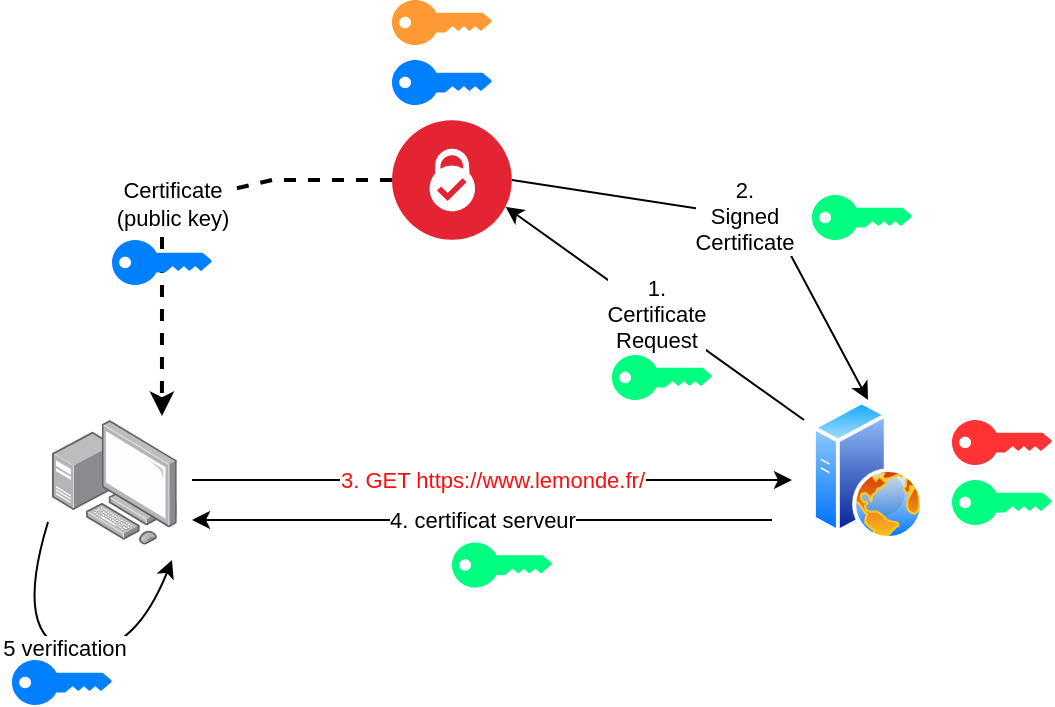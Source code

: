 <mxfile version="16.2.7" type="device"><diagram id="WRZK5UfP7fPJYna3u9Z0" name="Page-1"><mxGraphModel dx="972" dy="656" grid="1" gridSize="10" guides="1" tooltips="1" connect="1" arrows="1" fold="1" page="1" pageScale="1" pageWidth="850" pageHeight="1100" math="0" shadow="0"><root><mxCell id="0"/><mxCell id="1" parent="0"/><mxCell id="dvl0O6AwpbABVw4k6zyo-2" value="" style="aspect=fixed;perimeter=ellipsePerimeter;html=1;align=center;shadow=0;dashed=0;fontColor=#4277BB;labelBackgroundColor=#ffffff;fontSize=12;spacingTop=3;image;image=img/lib/ibm/blockchain/certificate_authority.svg;" vertex="1" parent="1"><mxGeometry x="290" y="170" width="60" height="60" as="geometry"/></mxCell><mxCell id="dvl0O6AwpbABVw4k6zyo-6" value="" style="points=[];aspect=fixed;html=1;align=center;shadow=0;dashed=0;image;image=img/lib/allied_telesis/computer_and_terminals/Personal_Computer_with_Server.svg;" vertex="1" parent="1"><mxGeometry x="120" y="320" width="62.4" height="62.4" as="geometry"/></mxCell><mxCell id="dvl0O6AwpbABVw4k6zyo-7" value="" style="aspect=fixed;perimeter=ellipsePerimeter;html=1;align=center;shadow=0;dashed=0;spacingTop=3;image;image=img/lib/active_directory/web_server.svg;" vertex="1" parent="1"><mxGeometry x="500" y="310" width="56" height="70" as="geometry"/></mxCell><mxCell id="dvl0O6AwpbABVw4k6zyo-8" value="&lt;div&gt;1.&lt;/div&gt;&lt;div&gt;Certificate&lt;/div&gt;&lt;div&gt;Request&lt;br&gt;&lt;/div&gt;" style="endArrow=classic;html=1;rounded=0;entryX=1;entryY=0.75;entryDx=0;entryDy=0;exitX=-0.071;exitY=0.143;exitDx=0;exitDy=0;exitPerimeter=0;" edge="1" parent="1" source="dvl0O6AwpbABVw4k6zyo-7" target="dvl0O6AwpbABVw4k6zyo-2"><mxGeometry width="50" height="50" relative="1" as="geometry"><mxPoint x="400" y="360" as="sourcePoint"/><mxPoint x="450" y="310" as="targetPoint"/></mxGeometry></mxCell><mxCell id="dvl0O6AwpbABVw4k6zyo-9" value="&lt;div&gt;2. &lt;br&gt;&lt;/div&gt;&lt;div&gt;Signed &lt;br&gt;&lt;/div&gt;&lt;div&gt;Certificate&lt;/div&gt;" style="endArrow=classic;html=1;rounded=0;exitX=1;exitY=0.5;exitDx=0;exitDy=0;entryX=0.5;entryY=0;entryDx=0;entryDy=0;" edge="1" parent="1" source="dvl0O6AwpbABVw4k6zyo-2" target="dvl0O6AwpbABVw4k6zyo-7"><mxGeometry width="50" height="50" relative="1" as="geometry"><mxPoint x="506.024" y="280.01" as="sourcePoint"/><mxPoint x="560" y="210" as="targetPoint"/><Array as="points"><mxPoint x="480" y="220"/></Array></mxGeometry></mxCell><mxCell id="dvl0O6AwpbABVw4k6zyo-10" value="Certificate&lt;br&gt;(public key)" style="endArrow=classic;html=1;rounded=0;exitX=0;exitY=0.5;exitDx=0;exitDy=0;entryX=0.881;entryY=-0.032;entryDx=0;entryDy=0;entryPerimeter=0;dashed=1;strokeWidth=2;" edge="1" parent="1" source="dvl0O6AwpbABVw4k6zyo-2" target="dvl0O6AwpbABVw4k6zyo-6"><mxGeometry width="50" height="50" relative="1" as="geometry"><mxPoint x="400" y="360" as="sourcePoint"/><mxPoint x="450" y="310" as="targetPoint"/><Array as="points"><mxPoint x="230" y="200"/><mxPoint x="175" y="213"/></Array></mxGeometry></mxCell><mxCell id="dvl0O6AwpbABVw4k6zyo-11" value="" style="points=[[0,0.5,0],[0.24,0,0],[0.5,0.28,0],[0.995,0.475,0],[0.5,0.72,0],[0.24,1,0]];verticalLabelPosition=bottom;sketch=0;html=1;verticalAlign=top;aspect=fixed;align=center;pointerEvents=1;shape=mxgraph.cisco19.key;fillColor=#FF3333;strokeColor=none;" vertex="1" parent="1"><mxGeometry x="570" y="320" width="50" height="22.5" as="geometry"/></mxCell><mxCell id="dvl0O6AwpbABVw4k6zyo-12" value="" style="points=[[0,0.5,0],[0.24,0,0],[0.5,0.28,0],[0.995,0.475,0],[0.5,0.72,0],[0.24,1,0]];verticalLabelPosition=bottom;sketch=0;html=1;verticalAlign=top;aspect=fixed;align=center;pointerEvents=1;shape=mxgraph.cisco19.key;fillColor=#00FF80;strokeColor=none;" vertex="1" parent="1"><mxGeometry x="400" y="287.5" width="50" height="22.5" as="geometry"/></mxCell><mxCell id="dvl0O6AwpbABVw4k6zyo-13" value="" style="points=[[0,0.5,0],[0.24,0,0],[0.5,0.28,0],[0.995,0.475,0],[0.5,0.72,0],[0.24,1,0]];verticalLabelPosition=bottom;sketch=0;html=1;verticalAlign=top;aspect=fixed;align=center;pointerEvents=1;shape=mxgraph.cisco19.key;fillColor=#FF9933;strokeColor=none;" vertex="1" parent="1"><mxGeometry x="290" y="110" width="50" height="22.5" as="geometry"/></mxCell><mxCell id="dvl0O6AwpbABVw4k6zyo-15" value="" style="points=[[0,0.5,0],[0.24,0,0],[0.5,0.28,0],[0.995,0.475,0],[0.5,0.72,0],[0.24,1,0]];verticalLabelPosition=bottom;sketch=0;html=1;verticalAlign=top;aspect=fixed;align=center;pointerEvents=1;shape=mxgraph.cisco19.key;fillColor=#00FF80;strokeColor=none;" vertex="1" parent="1"><mxGeometry x="570" y="350" width="50" height="22.5" as="geometry"/></mxCell><mxCell id="dvl0O6AwpbABVw4k6zyo-18" value="3. GET https://www.lemonde.fr/" style="endArrow=classic;html=1;rounded=0;fontColor=#FF0D0D;" edge="1" parent="1"><mxGeometry width="50" height="50" relative="1" as="geometry"><mxPoint x="190" y="350" as="sourcePoint"/><mxPoint x="490" y="350" as="targetPoint"/></mxGeometry></mxCell><mxCell id="dvl0O6AwpbABVw4k6zyo-20" value="" style="group" vertex="1" connectable="0" parent="1"><mxGeometry x="500" y="198.75" width="50" height="40" as="geometry"/></mxCell><mxCell id="dvl0O6AwpbABVw4k6zyo-16" value="" style="points=[[0,0.5,0],[0.24,0,0],[0.5,0.28,0],[0.995,0.475,0],[0.5,0.72,0],[0.24,1,0]];verticalLabelPosition=bottom;sketch=0;html=1;verticalAlign=top;aspect=fixed;align=center;pointerEvents=1;shape=mxgraph.cisco19.key;fillColor=#00FF80;strokeColor=none;" vertex="1" parent="dvl0O6AwpbABVw4k6zyo-20"><mxGeometry y="8.75" width="50" height="22.5" as="geometry"/></mxCell><mxCell id="dvl0O6AwpbABVw4k6zyo-17" value="" style="shape=image;html=1;verticalAlign=top;verticalLabelPosition=bottom;labelBackgroundColor=#ffffff;imageAspect=0;aspect=fixed;image=https://cdn1.iconfinder.com/data/icons/office-171/32/office-16-128.png;fontColor=#FF0D0D;fillColor=#FF3333;" vertex="1" parent="dvl0O6AwpbABVw4k6zyo-20"><mxGeometry x="5" width="40" height="40" as="geometry"/></mxCell><mxCell id="dvl0O6AwpbABVw4k6zyo-21" value="" style="group" vertex="1" connectable="0" parent="1"><mxGeometry x="320" y="372.5" width="50" height="40" as="geometry"/></mxCell><mxCell id="dvl0O6AwpbABVw4k6zyo-22" value="" style="points=[[0,0.5,0],[0.24,0,0],[0.5,0.28,0],[0.995,0.475,0],[0.5,0.72,0],[0.24,1,0]];verticalLabelPosition=bottom;sketch=0;html=1;verticalAlign=top;aspect=fixed;align=center;pointerEvents=1;shape=mxgraph.cisco19.key;fillColor=#00FF80;strokeColor=none;" vertex="1" parent="dvl0O6AwpbABVw4k6zyo-21"><mxGeometry y="8.75" width="50" height="22.5" as="geometry"/></mxCell><mxCell id="dvl0O6AwpbABVw4k6zyo-23" value="" style="shape=image;html=1;verticalAlign=top;verticalLabelPosition=bottom;labelBackgroundColor=#ffffff;imageAspect=0;aspect=fixed;image=https://cdn1.iconfinder.com/data/icons/office-171/32/office-16-128.png;fontColor=#FF0D0D;fillColor=#FF3333;" vertex="1" parent="dvl0O6AwpbABVw4k6zyo-21"><mxGeometry x="5" width="40" height="40" as="geometry"/></mxCell><mxCell id="dvl0O6AwpbABVw4k6zyo-24" value="4. certificat serveur" style="endArrow=classic;html=1;rounded=0;fontColor=#000000;" edge="1" parent="1"><mxGeometry width="50" height="50" relative="1" as="geometry"><mxPoint x="480" y="370" as="sourcePoint"/><mxPoint x="190" y="370" as="targetPoint"/></mxGeometry></mxCell><mxCell id="dvl0O6AwpbABVw4k6zyo-26" value="5 verification" style="curved=1;endArrow=classic;html=1;rounded=0;fontColor=#000000;exitX=-0.032;exitY=0.817;exitDx=0;exitDy=0;exitPerimeter=0;" edge="1" parent="1" source="dvl0O6AwpbABVw4k6zyo-6"><mxGeometry width="50" height="50" relative="1" as="geometry"><mxPoint x="60" y="400" as="sourcePoint"/><mxPoint x="180" y="390" as="targetPoint"/><Array as="points"><mxPoint x="100" y="430"/><mxPoint x="160" y="440"/></Array></mxGeometry></mxCell><mxCell id="dvl0O6AwpbABVw4k6zyo-27" value="" style="points=[[0,0.5,0],[0.24,0,0],[0.5,0.28,0],[0.995,0.475,0],[0.5,0.72,0],[0.24,1,0]];verticalLabelPosition=bottom;sketch=0;html=1;verticalAlign=top;aspect=fixed;align=center;pointerEvents=1;shape=mxgraph.cisco19.key;fillColor=#007FFF;strokeColor=none;" vertex="1" parent="1"><mxGeometry x="290" y="140" width="50" height="22.5" as="geometry"/></mxCell><mxCell id="dvl0O6AwpbABVw4k6zyo-28" value="" style="points=[[0,0.5,0],[0.24,0,0],[0.5,0.28,0],[0.995,0.475,0],[0.5,0.72,0],[0.24,1,0]];verticalLabelPosition=bottom;sketch=0;html=1;verticalAlign=top;aspect=fixed;align=center;pointerEvents=1;shape=mxgraph.cisco19.key;fillColor=#007FFF;strokeColor=none;" vertex="1" parent="1"><mxGeometry x="150" y="230" width="50" height="22.5" as="geometry"/></mxCell><mxCell id="dvl0O6AwpbABVw4k6zyo-29" value="" style="points=[[0,0.5,0],[0.24,0,0],[0.5,0.28,0],[0.995,0.475,0],[0.5,0.72,0],[0.24,1,0]];verticalLabelPosition=bottom;sketch=0;html=1;verticalAlign=top;aspect=fixed;align=center;pointerEvents=1;shape=mxgraph.cisco19.key;fillColor=#007FFF;strokeColor=none;" vertex="1" parent="1"><mxGeometry x="100" y="440" width="50" height="22.5" as="geometry"/></mxCell></root></mxGraphModel></diagram></mxfile>
